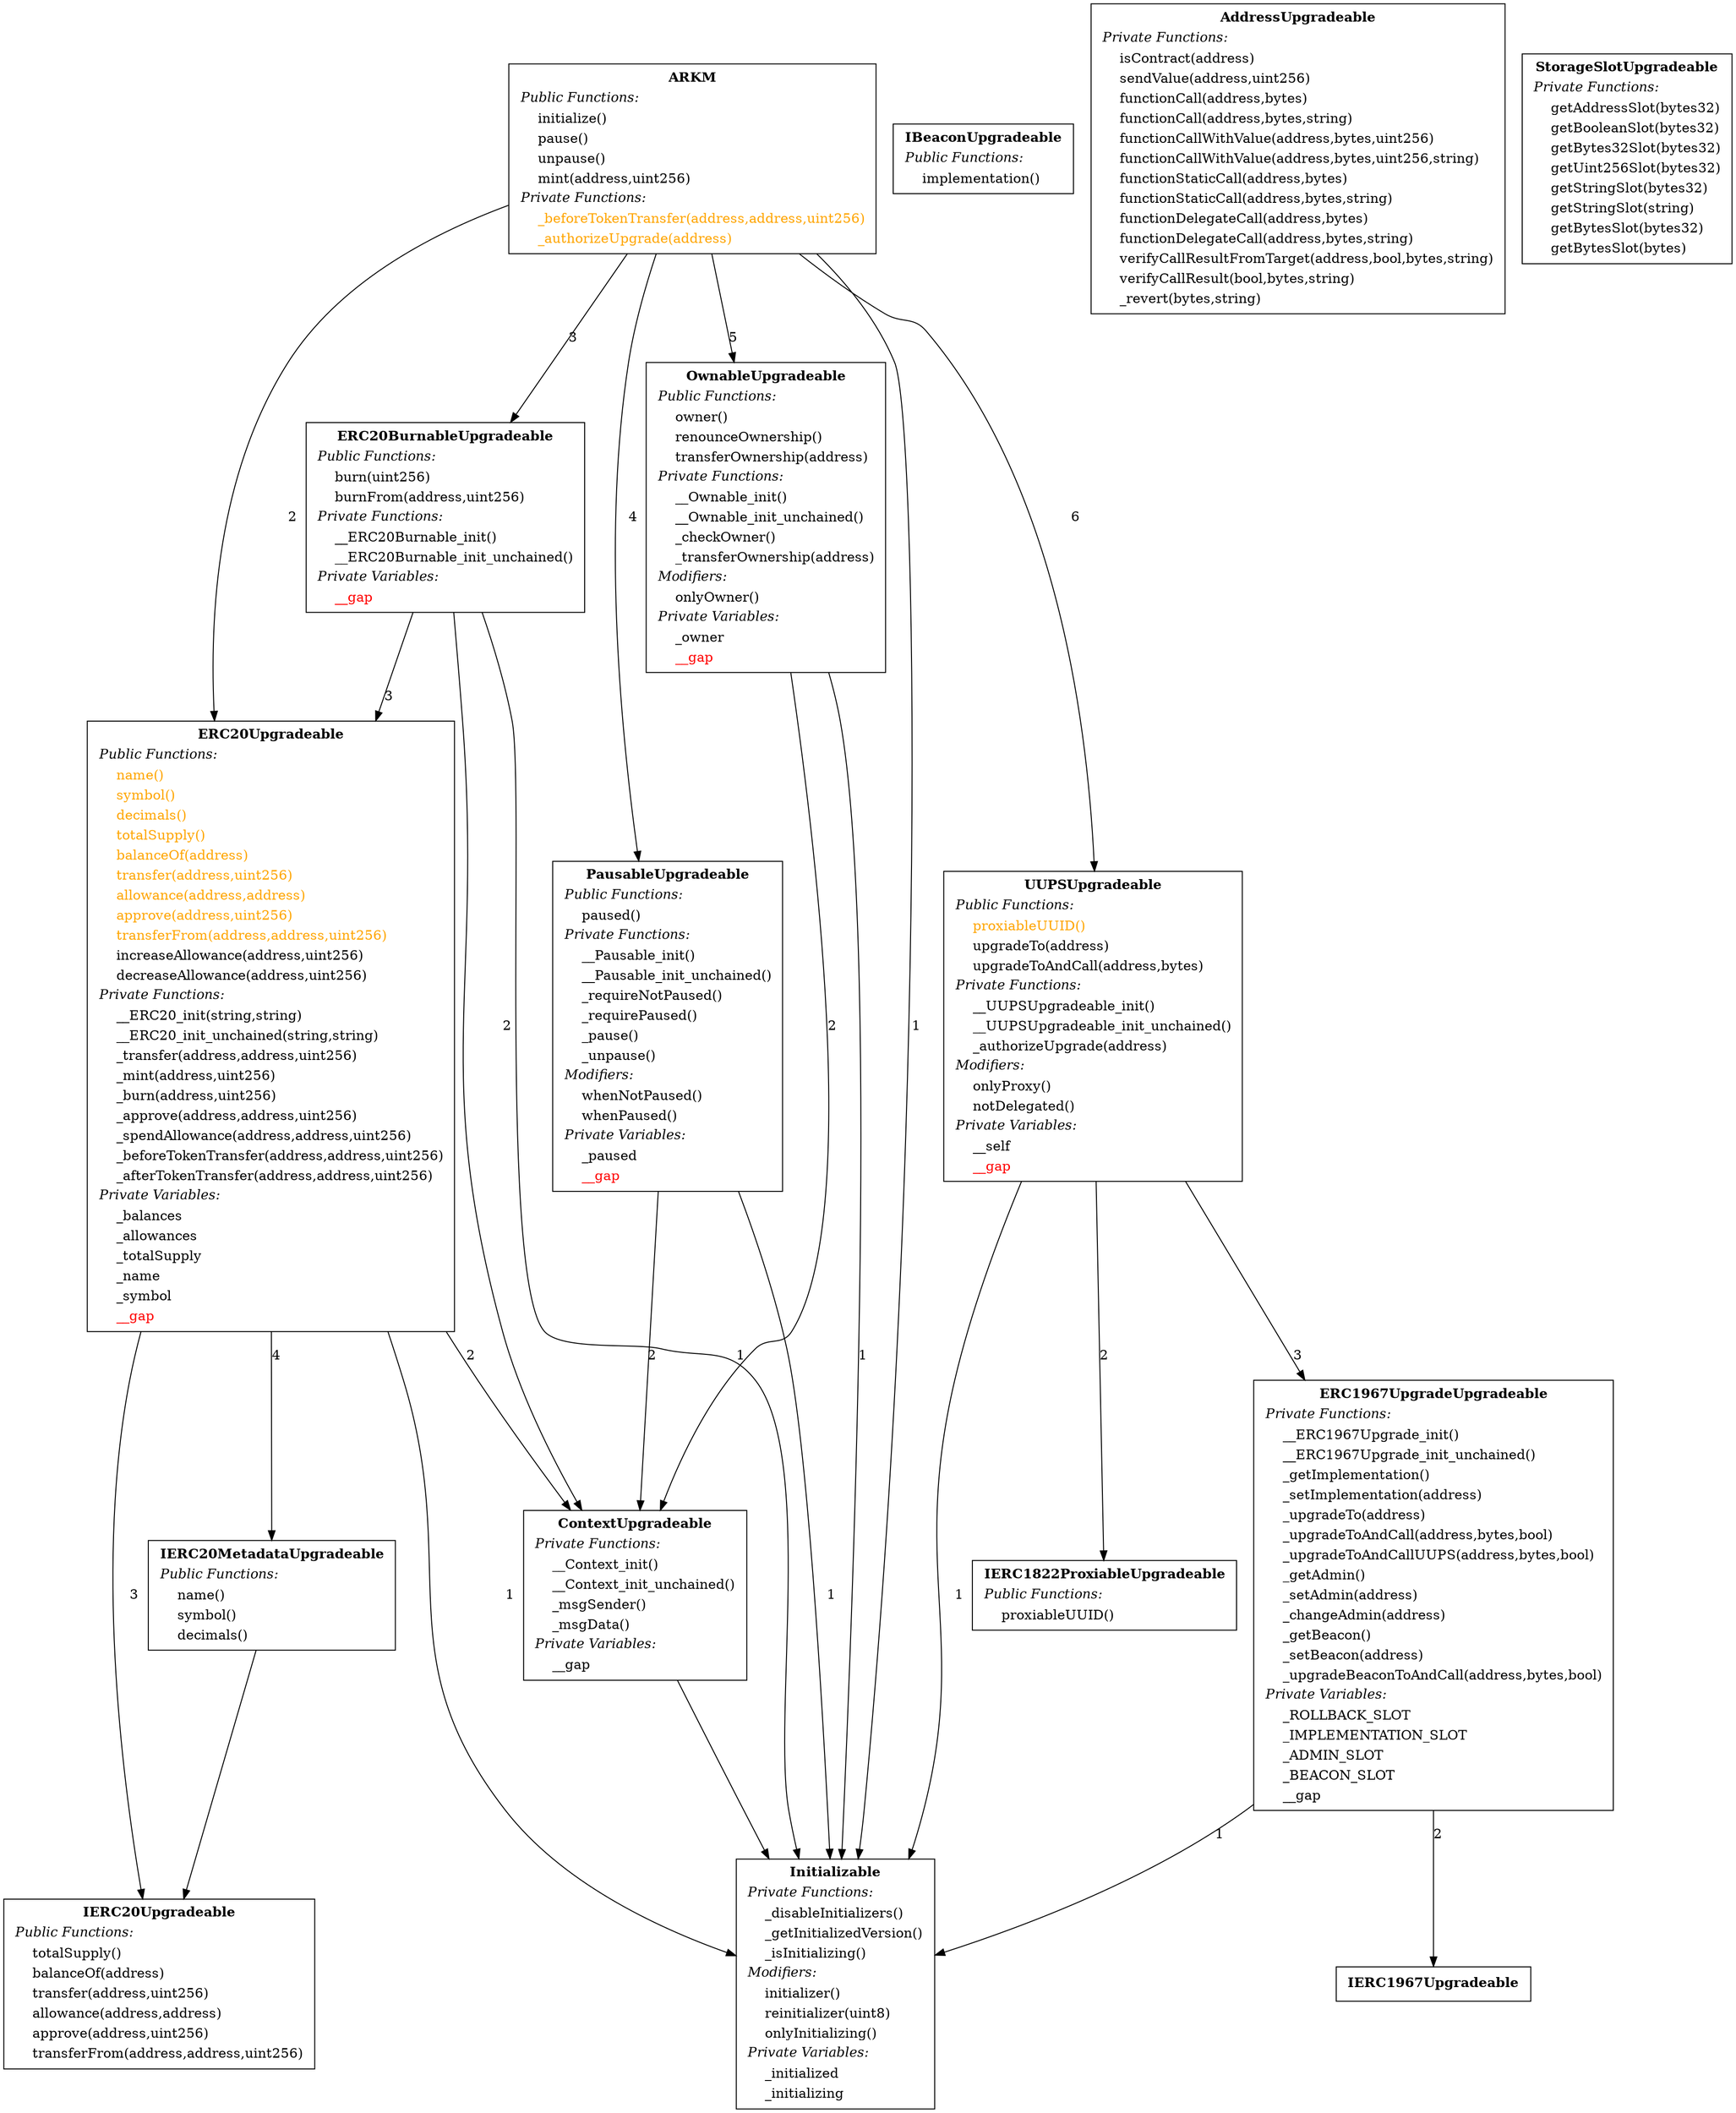 digraph "" {
OwnableUpgradeable -> Initializable [ label="1" ];
OwnableUpgradeable -> ContextUpgradeable [ label="2" ];
OwnableUpgradeable[shape="box"label=< <TABLE border="0"><TR><TD align="center"><B>OwnableUpgradeable</B></TD></TR><TR><TD align="left"><I>Public Functions:</I></TD></TR><TR><TD align="left">    owner()</TD></TR><TR><TD align="left">    renounceOwnership()</TD></TR><TR><TD align="left">    transferOwnership(address)</TD></TR><TR><TD align="left"><I>Private Functions:</I></TD></TR><TR><TD align="left">    __Ownable_init()</TD></TR><TR><TD align="left">    __Ownable_init_unchained()</TD></TR><TR><TD align="left">    _checkOwner()</TD></TR><TR><TD align="left">    _transferOwnership(address)</TD></TR><TR><TD align="left"><I>Modifiers:</I></TD></TR><TR><TD align="left">    onlyOwner()</TD></TR><TR><TD align="left"><I>Private Variables:</I></TD></TR><TR><TD align="left">    _owner</TD></TR><TR><TD align="left"><font color="red">    __gap</font></TD></TR></TABLE> >];

IERC1967Upgradeable[shape="box"label=< <TABLE border="0"><TR><TD align="center"><B>IERC1967Upgradeable</B></TD></TR></TABLE> >];

IERC1822ProxiableUpgradeable[shape="box"label=< <TABLE border="0"><TR><TD align="center"><B>IERC1822ProxiableUpgradeable</B></TD></TR><TR><TD align="left"><I>Public Functions:</I></TD></TR><TR><TD align="left">    proxiableUUID()</TD></TR></TABLE> >];

ERC1967UpgradeUpgradeable -> Initializable [ label="1" ];
ERC1967UpgradeUpgradeable -> IERC1967Upgradeable [ label="2" ];
ERC1967UpgradeUpgradeable[shape="box"label=< <TABLE border="0"><TR><TD align="center"><B>ERC1967UpgradeUpgradeable</B></TD></TR><TR><TD align="left"><I>Private Functions:</I></TD></TR><TR><TD align="left">    __ERC1967Upgrade_init()</TD></TR><TR><TD align="left">    __ERC1967Upgrade_init_unchained()</TD></TR><TR><TD align="left">    _getImplementation()</TD></TR><TR><TD align="left">    _setImplementation(address)</TD></TR><TR><TD align="left">    _upgradeTo(address)</TD></TR><TR><TD align="left">    _upgradeToAndCall(address,bytes,bool)</TD></TR><TR><TD align="left">    _upgradeToAndCallUUPS(address,bytes,bool)</TD></TR><TR><TD align="left">    _getAdmin()</TD></TR><TR><TD align="left">    _setAdmin(address)</TD></TR><TR><TD align="left">    _changeAdmin(address)</TD></TR><TR><TD align="left">    _getBeacon()</TD></TR><TR><TD align="left">    _setBeacon(address)</TD></TR><TR><TD align="left">    _upgradeBeaconToAndCall(address,bytes,bool)</TD></TR><TR><TD align="left"><I>Private Variables:</I></TD></TR><TR><TD align="left">    _ROLLBACK_SLOT</TD></TR><TR><TD align="left">    _IMPLEMENTATION_SLOT</TD></TR><TR><TD align="left">    _ADMIN_SLOT</TD></TR><TR><TD align="left">    _BEACON_SLOT</TD></TR><TR><TD align="left">    __gap</TD></TR></TABLE> >];

IBeaconUpgradeable[shape="box"label=< <TABLE border="0"><TR><TD align="center"><B>IBeaconUpgradeable</B></TD></TR><TR><TD align="left"><I>Public Functions:</I></TD></TR><TR><TD align="left">    implementation()</TD></TR></TABLE> >];

Initializable[shape="box"label=< <TABLE border="0"><TR><TD align="center"><B>Initializable</B></TD></TR><TR><TD align="left"><I>Private Functions:</I></TD></TR><TR><TD align="left">    _disableInitializers()</TD></TR><TR><TD align="left">    _getInitializedVersion()</TD></TR><TR><TD align="left">    _isInitializing()</TD></TR><TR><TD align="left"><I>Modifiers:</I></TD></TR><TR><TD align="left">    initializer()</TD></TR><TR><TD align="left">    reinitializer(uint8)</TD></TR><TR><TD align="left">    onlyInitializing()</TD></TR><TR><TD align="left"><I>Private Variables:</I></TD></TR><TR><TD align="left">    _initialized</TD></TR><TR><TD align="left">    _initializing</TD></TR></TABLE> >];

UUPSUpgradeable -> Initializable [ label="1" ];
UUPSUpgradeable -> IERC1822ProxiableUpgradeable [ label="2" ];
UUPSUpgradeable -> ERC1967UpgradeUpgradeable [ label="3" ];
UUPSUpgradeable[shape="box"label=< <TABLE border="0"><TR><TD align="center"><B>UUPSUpgradeable</B></TD></TR><TR><TD align="left"><I>Public Functions:</I></TD></TR><TR><TD align="left"><font color="#FFA500">    proxiableUUID()</font></TD></TR><TR><TD align="left">    upgradeTo(address)</TD></TR><TR><TD align="left">    upgradeToAndCall(address,bytes)</TD></TR><TR><TD align="left"><I>Private Functions:</I></TD></TR><TR><TD align="left">    __UUPSUpgradeable_init()</TD></TR><TR><TD align="left">    __UUPSUpgradeable_init_unchained()</TD></TR><TR><TD align="left">    _authorizeUpgrade(address)</TD></TR><TR><TD align="left"><I>Modifiers:</I></TD></TR><TR><TD align="left">    onlyProxy()</TD></TR><TR><TD align="left">    notDelegated()</TD></TR><TR><TD align="left"><I>Private Variables:</I></TD></TR><TR><TD align="left">    __self</TD></TR><TR><TD align="left"><font color="red">    __gap</font></TD></TR></TABLE> >];

PausableUpgradeable -> Initializable [ label="1" ];
PausableUpgradeable -> ContextUpgradeable [ label="2" ];
PausableUpgradeable[shape="box"label=< <TABLE border="0"><TR><TD align="center"><B>PausableUpgradeable</B></TD></TR><TR><TD align="left"><I>Public Functions:</I></TD></TR><TR><TD align="left">    paused()</TD></TR><TR><TD align="left"><I>Private Functions:</I></TD></TR><TR><TD align="left">    __Pausable_init()</TD></TR><TR><TD align="left">    __Pausable_init_unchained()</TD></TR><TR><TD align="left">    _requireNotPaused()</TD></TR><TR><TD align="left">    _requirePaused()</TD></TR><TR><TD align="left">    _pause()</TD></TR><TR><TD align="left">    _unpause()</TD></TR><TR><TD align="left"><I>Modifiers:</I></TD></TR><TR><TD align="left">    whenNotPaused()</TD></TR><TR><TD align="left">    whenPaused()</TD></TR><TR><TD align="left"><I>Private Variables:</I></TD></TR><TR><TD align="left">    _paused</TD></TR><TR><TD align="left"><font color="red">    __gap</font></TD></TR></TABLE> >];

ERC20Upgradeable -> Initializable [ label="1" ];
ERC20Upgradeable -> ContextUpgradeable [ label="2" ];
ERC20Upgradeable -> IERC20Upgradeable [ label="3" ];
ERC20Upgradeable -> IERC20MetadataUpgradeable [ label="4" ];
ERC20Upgradeable[shape="box"label=< <TABLE border="0"><TR><TD align="center"><B>ERC20Upgradeable</B></TD></TR><TR><TD align="left"><I>Public Functions:</I></TD></TR><TR><TD align="left"><font color="#FFA500">    name()</font></TD></TR><TR><TD align="left"><font color="#FFA500">    symbol()</font></TD></TR><TR><TD align="left"><font color="#FFA500">    decimals()</font></TD></TR><TR><TD align="left"><font color="#FFA500">    totalSupply()</font></TD></TR><TR><TD align="left"><font color="#FFA500">    balanceOf(address)</font></TD></TR><TR><TD align="left"><font color="#FFA500">    transfer(address,uint256)</font></TD></TR><TR><TD align="left"><font color="#FFA500">    allowance(address,address)</font></TD></TR><TR><TD align="left"><font color="#FFA500">    approve(address,uint256)</font></TD></TR><TR><TD align="left"><font color="#FFA500">    transferFrom(address,address,uint256)</font></TD></TR><TR><TD align="left">    increaseAllowance(address,uint256)</TD></TR><TR><TD align="left">    decreaseAllowance(address,uint256)</TD></TR><TR><TD align="left"><I>Private Functions:</I></TD></TR><TR><TD align="left">    __ERC20_init(string,string)</TD></TR><TR><TD align="left">    __ERC20_init_unchained(string,string)</TD></TR><TR><TD align="left">    _transfer(address,address,uint256)</TD></TR><TR><TD align="left">    _mint(address,uint256)</TD></TR><TR><TD align="left">    _burn(address,uint256)</TD></TR><TR><TD align="left">    _approve(address,address,uint256)</TD></TR><TR><TD align="left">    _spendAllowance(address,address,uint256)</TD></TR><TR><TD align="left">    _beforeTokenTransfer(address,address,uint256)</TD></TR><TR><TD align="left">    _afterTokenTransfer(address,address,uint256)</TD></TR><TR><TD align="left"><I>Private Variables:</I></TD></TR><TR><TD align="left">    _balances</TD></TR><TR><TD align="left">    _allowances</TD></TR><TR><TD align="left">    _totalSupply</TD></TR><TR><TD align="left">    _name</TD></TR><TR><TD align="left">    _symbol</TD></TR><TR><TD align="left"><font color="red">    __gap</font></TD></TR></TABLE> >];

IERC20Upgradeable[shape="box"label=< <TABLE border="0"><TR><TD align="center"><B>IERC20Upgradeable</B></TD></TR><TR><TD align="left"><I>Public Functions:</I></TD></TR><TR><TD align="left">    totalSupply()</TD></TR><TR><TD align="left">    balanceOf(address)</TD></TR><TR><TD align="left">    transfer(address,uint256)</TD></TR><TR><TD align="left">    allowance(address,address)</TD></TR><TR><TD align="left">    approve(address,uint256)</TD></TR><TR><TD align="left">    transferFrom(address,address,uint256)</TD></TR></TABLE> >];

ERC20BurnableUpgradeable -> Initializable [ label="1" ];
ERC20BurnableUpgradeable -> ContextUpgradeable [ label="2" ];
ERC20BurnableUpgradeable -> ERC20Upgradeable [ label="3" ];
ERC20BurnableUpgradeable[shape="box"label=< <TABLE border="0"><TR><TD align="center"><B>ERC20BurnableUpgradeable</B></TD></TR><TR><TD align="left"><I>Public Functions:</I></TD></TR><TR><TD align="left">    burn(uint256)</TD></TR><TR><TD align="left">    burnFrom(address,uint256)</TD></TR><TR><TD align="left"><I>Private Functions:</I></TD></TR><TR><TD align="left">    __ERC20Burnable_init()</TD></TR><TR><TD align="left">    __ERC20Burnable_init_unchained()</TD></TR><TR><TD align="left"><I>Private Variables:</I></TD></TR><TR><TD align="left"><font color="red">    __gap</font></TD></TR></TABLE> >];

IERC20MetadataUpgradeable -> IERC20Upgradeable;
IERC20MetadataUpgradeable[shape="box"label=< <TABLE border="0"><TR><TD align="center"><B>IERC20MetadataUpgradeable</B></TD></TR><TR><TD align="left"><I>Public Functions:</I></TD></TR><TR><TD align="left">    name()</TD></TR><TR><TD align="left">    symbol()</TD></TR><TR><TD align="left">    decimals()</TD></TR></TABLE> >];

AddressUpgradeable[shape="box"label=< <TABLE border="0"><TR><TD align="center"><B>AddressUpgradeable</B></TD></TR><TR><TD align="left"><I>Private Functions:</I></TD></TR><TR><TD align="left">    isContract(address)</TD></TR><TR><TD align="left">    sendValue(address,uint256)</TD></TR><TR><TD align="left">    functionCall(address,bytes)</TD></TR><TR><TD align="left">    functionCall(address,bytes,string)</TD></TR><TR><TD align="left">    functionCallWithValue(address,bytes,uint256)</TD></TR><TR><TD align="left">    functionCallWithValue(address,bytes,uint256,string)</TD></TR><TR><TD align="left">    functionStaticCall(address,bytes)</TD></TR><TR><TD align="left">    functionStaticCall(address,bytes,string)</TD></TR><TR><TD align="left">    functionDelegateCall(address,bytes)</TD></TR><TR><TD align="left">    functionDelegateCall(address,bytes,string)</TD></TR><TR><TD align="left">    verifyCallResultFromTarget(address,bool,bytes,string)</TD></TR><TR><TD align="left">    verifyCallResult(bool,bytes,string)</TD></TR><TR><TD align="left">    _revert(bytes,string)</TD></TR></TABLE> >];

ContextUpgradeable -> Initializable;
ContextUpgradeable[shape="box"label=< <TABLE border="0"><TR><TD align="center"><B>ContextUpgradeable</B></TD></TR><TR><TD align="left"><I>Private Functions:</I></TD></TR><TR><TD align="left">    __Context_init()</TD></TR><TR><TD align="left">    __Context_init_unchained()</TD></TR><TR><TD align="left">    _msgSender()</TD></TR><TR><TD align="left">    _msgData()</TD></TR><TR><TD align="left"><I>Private Variables:</I></TD></TR><TR><TD align="left">    __gap</TD></TR></TABLE> >];

StorageSlotUpgradeable[shape="box"label=< <TABLE border="0"><TR><TD align="center"><B>StorageSlotUpgradeable</B></TD></TR><TR><TD align="left"><I>Private Functions:</I></TD></TR><TR><TD align="left">    getAddressSlot(bytes32)</TD></TR><TR><TD align="left">    getBooleanSlot(bytes32)</TD></TR><TR><TD align="left">    getBytes32Slot(bytes32)</TD></TR><TR><TD align="left">    getUint256Slot(bytes32)</TD></TR><TR><TD align="left">    getStringSlot(bytes32)</TD></TR><TR><TD align="left">    getStringSlot(string)</TD></TR><TR><TD align="left">    getBytesSlot(bytes32)</TD></TR><TR><TD align="left">    getBytesSlot(bytes)</TD></TR></TABLE> >];

ARKM -> Initializable [ label="1" ];
ARKM -> ERC20Upgradeable [ label="2" ];
ARKM -> ERC20BurnableUpgradeable [ label="3" ];
ARKM -> PausableUpgradeable [ label="4" ];
ARKM -> OwnableUpgradeable [ label="5" ];
ARKM -> UUPSUpgradeable [ label="6" ];
ARKM[shape="box"label=< <TABLE border="0"><TR><TD align="center"><B>ARKM</B></TD></TR><TR><TD align="left"><I>Public Functions:</I></TD></TR><TR><TD align="left">    initialize()</TD></TR><TR><TD align="left">    pause()</TD></TR><TR><TD align="left">    unpause()</TD></TR><TR><TD align="left">    mint(address,uint256)</TD></TR><TR><TD align="left"><I>Private Functions:</I></TD></TR><TR><TD align="left"><font color="#FFA500">    _beforeTokenTransfer(address,address,uint256)</font></TD></TR><TR><TD align="left"><font color="#FFA500">    _authorizeUpgrade(address)</font></TD></TR></TABLE> >];

}